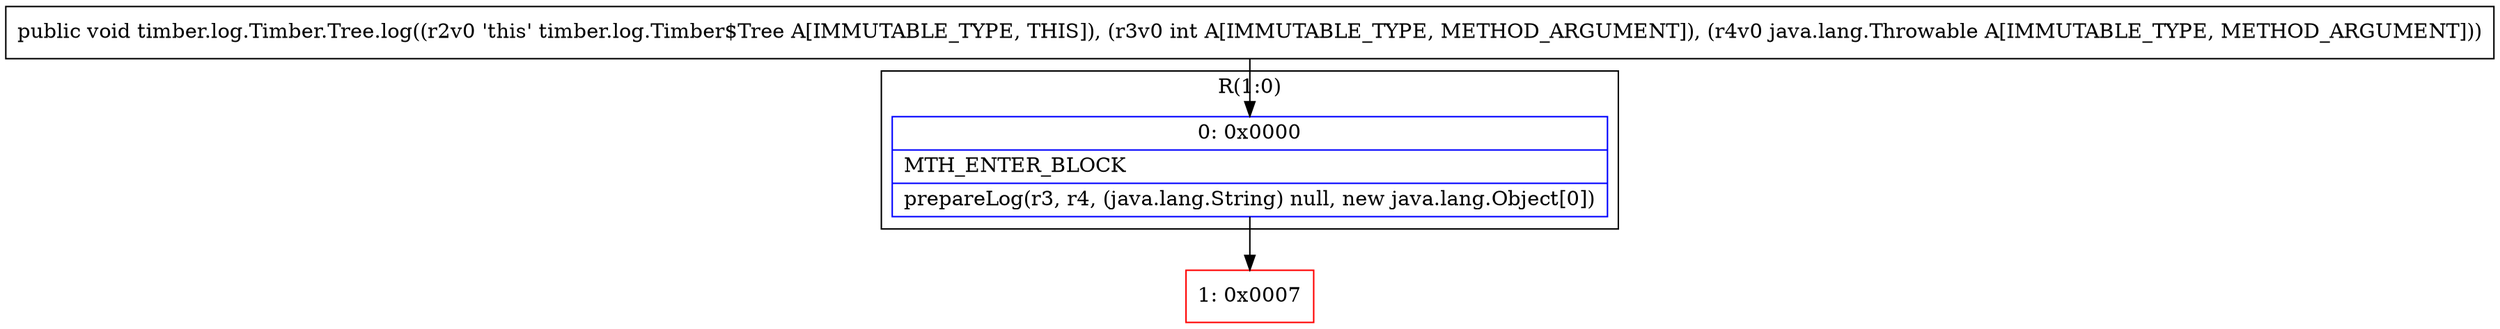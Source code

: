 digraph "CFG fortimber.log.Timber.Tree.log(ILjava\/lang\/Throwable;)V" {
subgraph cluster_Region_1315735330 {
label = "R(1:0)";
node [shape=record,color=blue];
Node_0 [shape=record,label="{0\:\ 0x0000|MTH_ENTER_BLOCK\l|prepareLog(r3, r4, (java.lang.String) null, new java.lang.Object[0])\l}"];
}
Node_1 [shape=record,color=red,label="{1\:\ 0x0007}"];
MethodNode[shape=record,label="{public void timber.log.Timber.Tree.log((r2v0 'this' timber.log.Timber$Tree A[IMMUTABLE_TYPE, THIS]), (r3v0 int A[IMMUTABLE_TYPE, METHOD_ARGUMENT]), (r4v0 java.lang.Throwable A[IMMUTABLE_TYPE, METHOD_ARGUMENT])) }"];
MethodNode -> Node_0;
Node_0 -> Node_1;
}

